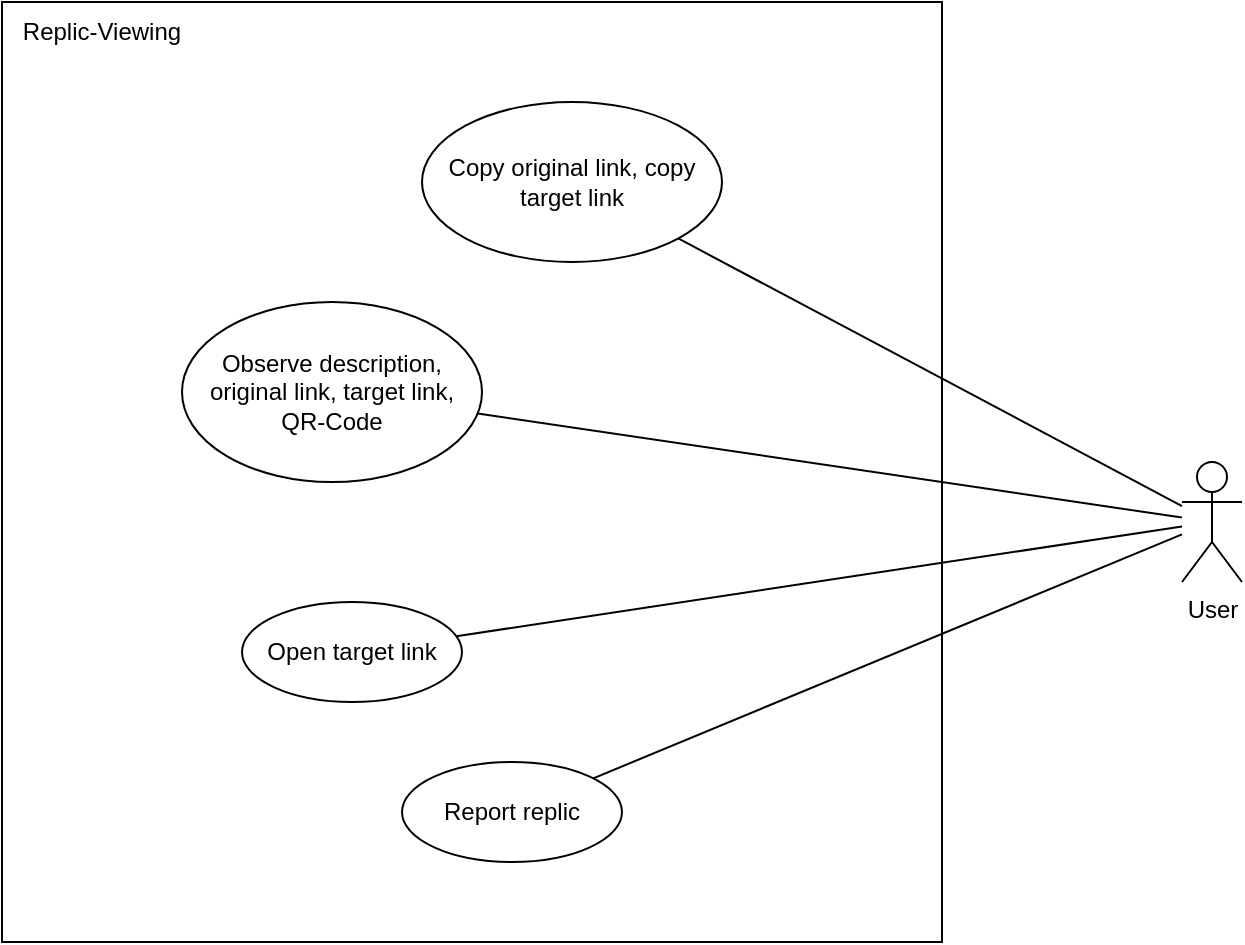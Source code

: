 <mxfile version="28.1.1">
  <diagram name="Page-1" id="N3k2XmsSEdom79UYtw2Z">
    <mxGraphModel dx="1426" dy="826" grid="1" gridSize="10" guides="1" tooltips="1" connect="1" arrows="1" fold="1" page="1" pageScale="1" pageWidth="827" pageHeight="1169" math="0" shadow="0">
      <root>
        <mxCell id="0" />
        <mxCell id="1" parent="0" />
        <mxCell id="aZrvP0ykuO1SMqynMy-k-1" value="" style="whiteSpace=wrap;html=1;aspect=fixed;" vertex="1" parent="1">
          <mxGeometry x="80" y="130" width="470" height="470" as="geometry" />
        </mxCell>
        <mxCell id="aZrvP0ykuO1SMqynMy-k-4" value="Replic-Viewing" style="text;html=1;align=center;verticalAlign=middle;whiteSpace=wrap;rounded=0;" vertex="1" parent="1">
          <mxGeometry x="80" y="130" width="100" height="30" as="geometry" />
        </mxCell>
        <mxCell id="aZrvP0ykuO1SMqynMy-k-6" value="Observe description, original link, target link, QR-Code" style="ellipse;whiteSpace=wrap;html=1;spacingLeft=2;spacingRight=2;" vertex="1" parent="1">
          <mxGeometry x="170" y="280" width="150" height="90" as="geometry" />
        </mxCell>
        <mxCell id="aZrvP0ykuO1SMqynMy-k-8" style="rounded=0;orthogonalLoop=1;jettySize=auto;html=1;endArrow=none;endFill=0;" edge="1" parent="1" source="aZrvP0ykuO1SMqynMy-k-7" target="aZrvP0ykuO1SMqynMy-k-6">
          <mxGeometry relative="1" as="geometry" />
        </mxCell>
        <mxCell id="aZrvP0ykuO1SMqynMy-k-10" style="rounded=0;orthogonalLoop=1;jettySize=auto;html=1;endArrow=none;endFill=0;" edge="1" parent="1" source="aZrvP0ykuO1SMqynMy-k-7" target="aZrvP0ykuO1SMqynMy-k-9">
          <mxGeometry relative="1" as="geometry" />
        </mxCell>
        <mxCell id="aZrvP0ykuO1SMqynMy-k-12" style="rounded=0;orthogonalLoop=1;jettySize=auto;html=1;endArrow=none;endFill=0;" edge="1" parent="1" source="aZrvP0ykuO1SMqynMy-k-7" target="aZrvP0ykuO1SMqynMy-k-11">
          <mxGeometry relative="1" as="geometry" />
        </mxCell>
        <mxCell id="aZrvP0ykuO1SMqynMy-k-14" style="rounded=0;orthogonalLoop=1;jettySize=auto;html=1;endArrow=none;endFill=0;" edge="1" parent="1" source="aZrvP0ykuO1SMqynMy-k-7" target="aZrvP0ykuO1SMqynMy-k-13">
          <mxGeometry relative="1" as="geometry" />
        </mxCell>
        <mxCell id="aZrvP0ykuO1SMqynMy-k-7" value="User" style="shape=umlActor;verticalLabelPosition=bottom;verticalAlign=top;html=1;" vertex="1" parent="1">
          <mxGeometry x="670" y="360" width="30" height="60" as="geometry" />
        </mxCell>
        <mxCell id="aZrvP0ykuO1SMqynMy-k-9" value="Copy original link, copy target link" style="ellipse;whiteSpace=wrap;html=1;spacingLeft=2;spacingRight=2;" vertex="1" parent="1">
          <mxGeometry x="290" y="180" width="150" height="80" as="geometry" />
        </mxCell>
        <mxCell id="aZrvP0ykuO1SMqynMy-k-11" value="Open target link" style="ellipse;whiteSpace=wrap;html=1;spacingLeft=2;spacingRight=2;" vertex="1" parent="1">
          <mxGeometry x="200" y="430" width="110" height="50" as="geometry" />
        </mxCell>
        <mxCell id="aZrvP0ykuO1SMqynMy-k-13" value="Report replic" style="ellipse;whiteSpace=wrap;html=1;spacingLeft=2;spacingRight=2;" vertex="1" parent="1">
          <mxGeometry x="280" y="510" width="110" height="50" as="geometry" />
        </mxCell>
      </root>
    </mxGraphModel>
  </diagram>
</mxfile>
